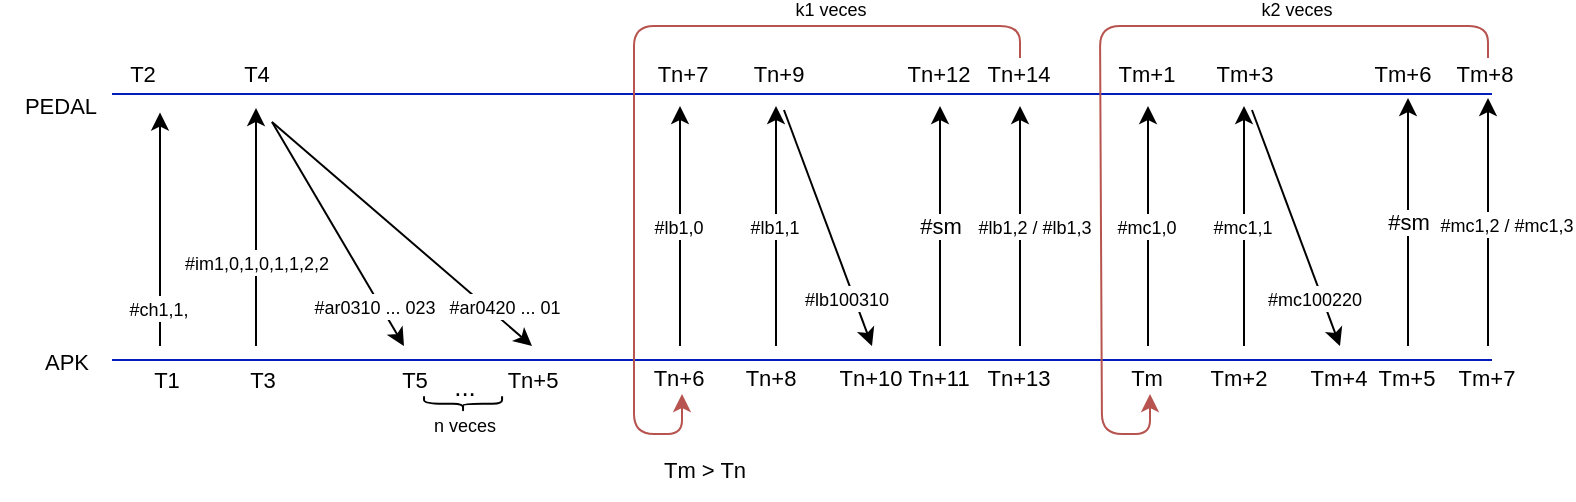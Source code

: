 <mxfile>
    <diagram id="wTpOdN2PF1R05swAv0fY" name="Page-1">
        <mxGraphModel dx="167" dy="121" grid="1" gridSize="4" guides="1" tooltips="1" connect="1" arrows="1" fold="1" page="1" pageScale="1" pageWidth="1100" pageHeight="850" math="0" shadow="0">
            <root>
                <mxCell id="0"/>
                <mxCell id="1" parent="0"/>
                <mxCell id="39" value="PEDAL" style="text;html=1;align=center;verticalAlign=middle;resizable=0;points=[];autosize=1;strokeColor=none;fillColor=none;fontSize=11;rotation=0;container=0;" parent="1" vertex="1">
                    <mxGeometry x="198" y="333.5" width="60" height="28" as="geometry"/>
                </mxCell>
                <mxCell id="36" value="" style="endArrow=none;html=1;fillColor=#0050ef;strokeColor=#001DBC;" parent="1" edge="1">
                    <mxGeometry width="50" height="50" relative="1" as="geometry">
                        <mxPoint x="944" y="475" as="sourcePoint"/>
                        <mxPoint x="254" y="475" as="targetPoint"/>
                    </mxGeometry>
                </mxCell>
                <mxCell id="40" value="T1" style="edgeLabel;html=1;align=center;verticalAlign=middle;resizable=0;points=[];fontSize=11;rotation=0;container=0;" parent="36" vertex="1" connectable="0">
                    <mxGeometry x="0.843" y="1" relative="1" as="geometry">
                        <mxPoint x="-27" y="9" as="offset"/>
                    </mxGeometry>
                </mxCell>
                <mxCell id="106" value="T3" style="edgeLabel;html=1;align=center;verticalAlign=middle;resizable=0;points=[];fontSize=11;rotation=0;container=0;" parent="36" vertex="1" connectable="0">
                    <mxGeometry x="0.843" y="1" relative="1" as="geometry">
                        <mxPoint x="21" y="9" as="offset"/>
                    </mxGeometry>
                </mxCell>
                <mxCell id="158" value="T5" style="edgeLabel;html=1;align=center;verticalAlign=middle;resizable=0;points=[];fontSize=11;rotation=0;container=0;" vertex="1" connectable="0" parent="36">
                    <mxGeometry x="0.843" y="1" relative="1" as="geometry">
                        <mxPoint x="97" y="9" as="offset"/>
                    </mxGeometry>
                </mxCell>
                <mxCell id="159" value="Tn+5" style="edgeLabel;html=1;align=center;verticalAlign=middle;resizable=0;points=[];fontSize=11;rotation=0;container=0;" vertex="1" connectable="0" parent="36">
                    <mxGeometry x="0.843" y="1" relative="1" as="geometry">
                        <mxPoint x="156" y="9" as="offset"/>
                    </mxGeometry>
                </mxCell>
                <mxCell id="197" value="Tn+7" style="edgeLabel;html=1;align=center;verticalAlign=middle;resizable=0;points=[];fontSize=11;rotation=0;container=0;" vertex="1" connectable="0" parent="36">
                    <mxGeometry x="0.843" y="1" relative="1" as="geometry">
                        <mxPoint x="231" y="-144" as="offset"/>
                    </mxGeometry>
                </mxCell>
                <mxCell id="201" value="Tn+9" style="edgeLabel;html=1;align=center;verticalAlign=middle;resizable=0;points=[];fontSize=11;rotation=0;container=0;" vertex="1" connectable="0" parent="36">
                    <mxGeometry x="0.843" y="1" relative="1" as="geometry">
                        <mxPoint x="279" y="-144" as="offset"/>
                    </mxGeometry>
                </mxCell>
                <mxCell id="202" value="Tn+12" style="edgeLabel;html=1;align=center;verticalAlign=middle;resizable=0;points=[];fontSize=11;rotation=0;container=0;" vertex="1" connectable="0" parent="36">
                    <mxGeometry x="0.843" y="1" relative="1" as="geometry">
                        <mxPoint x="359" y="-144" as="offset"/>
                    </mxGeometry>
                </mxCell>
                <mxCell id="203" value="Tn+14" style="edgeLabel;html=1;align=center;verticalAlign=middle;resizable=0;points=[];fontSize=11;rotation=0;container=0;" vertex="1" connectable="0" parent="36">
                    <mxGeometry x="0.843" y="1" relative="1" as="geometry">
                        <mxPoint x="399" y="-144" as="offset"/>
                    </mxGeometry>
                </mxCell>
                <mxCell id="206" value="Tm+1" style="edgeLabel;html=1;align=center;verticalAlign=middle;resizable=0;points=[];fontSize=11;rotation=0;container=0;" vertex="1" connectable="0" parent="36">
                    <mxGeometry x="0.843" y="1" relative="1" as="geometry">
                        <mxPoint x="463" y="-144" as="offset"/>
                    </mxGeometry>
                </mxCell>
                <mxCell id="207" value="Tm+3" style="edgeLabel;html=1;align=center;verticalAlign=middle;resizable=0;points=[];fontSize=11;rotation=0;container=0;" vertex="1" connectable="0" parent="36">
                    <mxGeometry x="0.843" y="1" relative="1" as="geometry">
                        <mxPoint x="512" y="-144" as="offset"/>
                    </mxGeometry>
                </mxCell>
                <mxCell id="208" value="Tm+6" style="edgeLabel;html=1;align=center;verticalAlign=middle;resizable=0;points=[];fontSize=11;rotation=0;container=0;" vertex="1" connectable="0" parent="36">
                    <mxGeometry x="0.843" y="1" relative="1" as="geometry">
                        <mxPoint x="591" y="-144" as="offset"/>
                    </mxGeometry>
                </mxCell>
                <mxCell id="209" value="Tm+8" style="edgeLabel;html=1;align=center;verticalAlign=middle;resizable=0;points=[];fontSize=11;rotation=0;container=0;" vertex="1" connectable="0" parent="36">
                    <mxGeometry x="0.843" y="1" relative="1" as="geometry">
                        <mxPoint x="632" y="-144" as="offset"/>
                    </mxGeometry>
                </mxCell>
                <mxCell id="37" value="" style="endArrow=none;html=1;fillColor=#0050ef;strokeColor=#001DBC;" parent="1" edge="1">
                    <mxGeometry width="50" height="50" relative="1" as="geometry">
                        <mxPoint x="944" y="342" as="sourcePoint"/>
                        <mxPoint x="254" y="342" as="targetPoint"/>
                    </mxGeometry>
                </mxCell>
                <mxCell id="41" value="T2" style="edgeLabel;html=1;align=center;verticalAlign=middle;resizable=0;points=[];fontSize=11;rotation=0;container=0;" parent="37" vertex="1" connectable="0">
                    <mxGeometry x="0.843" y="1" relative="1" as="geometry">
                        <mxPoint x="-39" y="-11" as="offset"/>
                    </mxGeometry>
                </mxCell>
                <mxCell id="38" value="APK" style="text;html=1;align=center;verticalAlign=middle;resizable=0;points=[];autosize=1;strokeColor=none;fillColor=none;fontSize=11;rotation=0;container=0;" parent="1" vertex="1">
                    <mxGeometry x="209" y="461.5" width="44" height="28" as="geometry"/>
                </mxCell>
                <mxCell id="42" value="" style="endArrow=classic;html=1;fontSize=11;" parent="1" edge="1">
                    <mxGeometry width="50" height="50" relative="1" as="geometry">
                        <mxPoint x="278" y="468" as="sourcePoint"/>
                        <mxPoint x="278" y="351.25" as="targetPoint"/>
                    </mxGeometry>
                </mxCell>
                <mxCell id="43" value="&lt;font style=&quot;font-size: 9px;&quot;&gt;#ch1,1,&lt;/font&gt;" style="edgeLabel;html=1;align=center;verticalAlign=middle;resizable=0;points=[];fontSize=11;rotation=0;container=0;" parent="42" vertex="1" connectable="0">
                    <mxGeometry x="-0.264" y="1" relative="1" as="geometry">
                        <mxPoint y="24" as="offset"/>
                    </mxGeometry>
                </mxCell>
                <mxCell id="114" value="" style="endArrow=classic;html=1;fontSize=11;" parent="1" edge="1">
                    <mxGeometry width="50" height="50" relative="1" as="geometry">
                        <mxPoint x="326" y="468" as="sourcePoint"/>
                        <mxPoint x="326" y="349" as="targetPoint"/>
                    </mxGeometry>
                </mxCell>
                <mxCell id="115" value="&lt;font style=&quot;font-size: 9px;&quot;&gt;#im1,0,1,0,1,1,2,2&lt;/font&gt;" style="edgeLabel;html=1;align=center;verticalAlign=middle;resizable=0;points=[];fontSize=11;rotation=0;container=0;" parent="114" vertex="1" connectable="0">
                    <mxGeometry x="-0.264" y="1" relative="1" as="geometry">
                        <mxPoint x="1" y="2" as="offset"/>
                    </mxGeometry>
                </mxCell>
                <mxCell id="118" value="" style="endArrow=classic;html=1;fontSize=11;" parent="1" edge="1">
                    <mxGeometry width="50" height="50" relative="1" as="geometry">
                        <mxPoint x="334" y="356" as="sourcePoint"/>
                        <mxPoint x="400" y="468" as="targetPoint"/>
                    </mxGeometry>
                </mxCell>
                <mxCell id="119" value="&lt;font style=&quot;font-size: 9px;&quot;&gt;#ar0310 ... 023&lt;/font&gt;" style="edgeLabel;html=1;align=center;verticalAlign=middle;resizable=0;points=[];fontSize=11;rotation=0;container=0;" parent="118" vertex="1" connectable="0">
                    <mxGeometry x="-0.264" y="1" relative="1" as="geometry">
                        <mxPoint x="26" y="51" as="offset"/>
                    </mxGeometry>
                </mxCell>
                <mxCell id="121" value="" style="endArrow=classic;html=1;fontSize=11;" parent="1" edge="1">
                    <mxGeometry width="50" height="50" relative="1" as="geometry">
                        <mxPoint x="334" y="356" as="sourcePoint"/>
                        <mxPoint x="464" y="468" as="targetPoint"/>
                    </mxGeometry>
                </mxCell>
                <mxCell id="122" value="&lt;font style=&quot;font-size: 9px;&quot;&gt;#ar0420 ... 01&lt;/font&gt;" style="edgeLabel;html=1;align=center;verticalAlign=middle;resizable=0;points=[];fontSize=11;rotation=0;container=0;" parent="121" vertex="1" connectable="0">
                    <mxGeometry x="-0.264" y="1" relative="1" as="geometry">
                        <mxPoint x="67" y="51" as="offset"/>
                    </mxGeometry>
                </mxCell>
                <mxCell id="124" value="&lt;font style=&quot;font-size: 13px;&quot;&gt;...&lt;/font&gt;" style="text;html=1;align=center;verticalAlign=middle;resizable=0;points=[];autosize=1;strokeColor=none;fillColor=none;fontSize=9;" parent="1" vertex="1">
                    <mxGeometry x="413.53" y="472" width="32" height="32" as="geometry"/>
                </mxCell>
                <mxCell id="125" value="" style="endArrow=classic;html=1;fontSize=11;" parent="1" edge="1">
                    <mxGeometry width="50" height="50" relative="1" as="geometry">
                        <mxPoint x="538" y="468" as="sourcePoint"/>
                        <mxPoint x="538" y="348" as="targetPoint"/>
                    </mxGeometry>
                </mxCell>
                <mxCell id="127" value="&lt;font style=&quot;font-size: 9px;&quot;&gt;#lb1,0&lt;/font&gt;" style="edgeLabel;html=1;align=center;verticalAlign=middle;resizable=0;points=[];fontSize=11;rotation=0;container=0;" parent="1" vertex="1" connectable="0">
                    <mxGeometry x="550.002" y="411.999" as="geometry">
                        <mxPoint x="-13" y="-4" as="offset"/>
                    </mxGeometry>
                </mxCell>
                <mxCell id="128" value="Tn+6" style="edgeLabel;html=1;align=center;verticalAlign=middle;resizable=0;points=[];fontSize=11;rotation=0;container=0;" parent="1" vertex="1" connectable="0">
                    <mxGeometry x="509.999" y="490.5" as="geometry">
                        <mxPoint x="27" y="-7" as="offset"/>
                    </mxGeometry>
                </mxCell>
                <mxCell id="130" value="" style="endArrow=classic;html=1;fontSize=11;" parent="1" edge="1">
                    <mxGeometry width="50" height="50" relative="1" as="geometry">
                        <mxPoint x="586" y="468" as="sourcePoint"/>
                        <mxPoint x="586" y="348" as="targetPoint"/>
                    </mxGeometry>
                </mxCell>
                <mxCell id="131" value="Tn+8" style="edgeLabel;html=1;align=center;verticalAlign=middle;resizable=0;points=[];fontSize=11;rotation=0;container=0;" parent="1" vertex="1" connectable="0">
                    <mxGeometry x="555.999" y="490.5" as="geometry">
                        <mxPoint x="27" y="-7" as="offset"/>
                    </mxGeometry>
                </mxCell>
                <mxCell id="132" value="&lt;font style=&quot;font-size: 9px;&quot;&gt;#lb1,1&lt;/font&gt;" style="edgeLabel;html=1;align=center;verticalAlign=middle;resizable=0;points=[];fontSize=11;rotation=0;container=0;" parent="1" vertex="1" connectable="0">
                    <mxGeometry x="598.002" y="411.999" as="geometry">
                        <mxPoint x="-13" y="-4" as="offset"/>
                    </mxGeometry>
                </mxCell>
                <mxCell id="135" value="" style="endArrow=classic;html=1;fontSize=11;" parent="1" edge="1">
                    <mxGeometry width="50" height="50" relative="1" as="geometry">
                        <mxPoint x="590" y="350" as="sourcePoint"/>
                        <mxPoint x="634" y="468" as="targetPoint"/>
                    </mxGeometry>
                </mxCell>
                <mxCell id="136" value="Tn+10" style="edgeLabel;html=1;align=center;verticalAlign=middle;resizable=0;points=[];fontSize=11;rotation=0;container=0;" parent="1" vertex="1" connectable="0">
                    <mxGeometry x="605.999" y="490.5" as="geometry">
                        <mxPoint x="27" y="-7" as="offset"/>
                    </mxGeometry>
                </mxCell>
                <mxCell id="137" value="&lt;font style=&quot;font-size: 9px;&quot;&gt;#lb100310&lt;/font&gt;" style="edgeLabel;html=1;align=center;verticalAlign=middle;resizable=0;points=[];fontSize=11;rotation=0;container=0;" parent="1" vertex="1" connectable="0">
                    <mxGeometry x="634.002" y="447.999" as="geometry">
                        <mxPoint x="-13" y="-4" as="offset"/>
                    </mxGeometry>
                </mxCell>
                <mxCell id="138" value="" style="endArrow=classic;html=1;fontSize=11;" parent="1" edge="1">
                    <mxGeometry width="50" height="50" relative="1" as="geometry">
                        <mxPoint x="708" y="468" as="sourcePoint"/>
                        <mxPoint x="708" y="348" as="targetPoint"/>
                    </mxGeometry>
                </mxCell>
                <mxCell id="139" value="&lt;font style=&quot;font-size: 9px;&quot;&gt;#lb1,2 /&amp;nbsp;&lt;/font&gt;&lt;span style=&quot;font-size: 9px;&quot;&gt;#lb1,3&lt;/span&gt;" style="edgeLabel;html=1;align=center;verticalAlign=middle;resizable=0;points=[];fontSize=11;rotation=0;container=0;" parent="1" vertex="1" connectable="0">
                    <mxGeometry x="728.002" y="411.999" as="geometry">
                        <mxPoint x="-13" y="-4" as="offset"/>
                    </mxGeometry>
                </mxCell>
                <mxCell id="140" value="Tn+13" style="edgeLabel;html=1;align=center;verticalAlign=middle;resizable=0;points=[];fontSize=11;rotation=0;container=0;" parent="1" vertex="1" connectable="0">
                    <mxGeometry x="675.999" y="483" as="geometry">
                        <mxPoint x="31" y="1" as="offset"/>
                    </mxGeometry>
                </mxCell>
                <mxCell id="145" value="" style="endArrow=classic;html=1;fontSize=6;fillColor=#f8cecc;strokeColor=#b85450;gradientColor=#ea6b66;" parent="1" edge="1">
                    <mxGeometry width="50" height="50" relative="1" as="geometry">
                        <mxPoint x="708" y="324" as="sourcePoint"/>
                        <mxPoint x="539" y="492" as="targetPoint"/>
                        <Array as="points">
                            <mxPoint x="708" y="308"/>
                            <mxPoint x="515" y="308"/>
                            <mxPoint x="515" y="512"/>
                            <mxPoint x="539" y="512"/>
                        </Array>
                    </mxGeometry>
                </mxCell>
                <mxCell id="147" value="k1 veces" style="edgeLabel;html=1;align=center;verticalAlign=middle;resizable=0;points=[];fontSize=9;" parent="145" vertex="1" connectable="0">
                    <mxGeometry x="-0.625" y="-1" relative="1" as="geometry">
                        <mxPoint x="-26" y="-7" as="offset"/>
                    </mxGeometry>
                </mxCell>
                <mxCell id="148" value="#sm" style="endArrow=classic;html=1;fontSize=11;" parent="1" edge="1">
                    <mxGeometry width="50" height="50" relative="1" as="geometry">
                        <mxPoint x="668" y="468" as="sourcePoint"/>
                        <mxPoint x="668" y="348" as="targetPoint"/>
                    </mxGeometry>
                </mxCell>
                <mxCell id="149" value="Tn+11" style="edgeLabel;html=1;align=center;verticalAlign=middle;resizable=0;points=[];fontSize=11;rotation=0;container=0;" parent="1" vertex="1" connectable="0">
                    <mxGeometry x="639.999" y="490.5" as="geometry">
                        <mxPoint x="27" y="-7" as="offset"/>
                    </mxGeometry>
                </mxCell>
                <mxCell id="151" value="T4" style="edgeLabel;html=1;align=center;verticalAlign=middle;resizable=0;points=[];fontSize=11;rotation=0;container=0;" vertex="1" connectable="0" parent="1">
                    <mxGeometry x="326.005" y="331.504" as="geometry"/>
                </mxCell>
                <mxCell id="160" value="" style="shape=curlyBracket;whiteSpace=wrap;html=1;rounded=1;labelPosition=left;verticalLabelPosition=middle;align=right;verticalAlign=middle;fontSize=9;rotation=-90;" vertex="1" parent="1">
                    <mxGeometry x="425.74" y="477.41" width="7.57" height="39.02" as="geometry"/>
                </mxCell>
                <mxCell id="161" value="n veces" style="text;html=1;align=center;verticalAlign=middle;resizable=0;points=[];autosize=1;strokeColor=none;fillColor=none;fontSize=9;" vertex="1" parent="1">
                    <mxGeometry x="403.53" y="496" width="52" height="24" as="geometry"/>
                </mxCell>
                <mxCell id="181" value="" style="endArrow=classic;html=1;fontSize=11;" edge="1" parent="1">
                    <mxGeometry width="50" height="50" relative="1" as="geometry">
                        <mxPoint x="772" y="468" as="sourcePoint"/>
                        <mxPoint x="772" y="348" as="targetPoint"/>
                    </mxGeometry>
                </mxCell>
                <mxCell id="182" value="&lt;font style=&quot;font-size: 9px;&quot;&gt;#mc1,0&lt;/font&gt;" style="edgeLabel;html=1;align=center;verticalAlign=middle;resizable=0;points=[];fontSize=11;rotation=0;container=0;" vertex="1" connectable="0" parent="1">
                    <mxGeometry x="784.002" y="411.999" as="geometry">
                        <mxPoint x="-13" y="-4" as="offset"/>
                    </mxGeometry>
                </mxCell>
                <mxCell id="183" value="Tm" style="edgeLabel;html=1;align=center;verticalAlign=middle;resizable=0;points=[];fontSize=11;rotation=0;container=0;" vertex="1" connectable="0" parent="1">
                    <mxGeometry x="743.999" y="490.5" as="geometry">
                        <mxPoint x="27" y="-7" as="offset"/>
                    </mxGeometry>
                </mxCell>
                <mxCell id="184" value="" style="endArrow=classic;html=1;fontSize=11;" edge="1" parent="1">
                    <mxGeometry width="50" height="50" relative="1" as="geometry">
                        <mxPoint x="820" y="468" as="sourcePoint"/>
                        <mxPoint x="820" y="348" as="targetPoint"/>
                    </mxGeometry>
                </mxCell>
                <mxCell id="185" value="Tm+2" style="edgeLabel;html=1;align=center;verticalAlign=middle;resizable=0;points=[];fontSize=11;rotation=0;container=0;" vertex="1" connectable="0" parent="1">
                    <mxGeometry x="789.999" y="490.5" as="geometry">
                        <mxPoint x="27" y="-7" as="offset"/>
                    </mxGeometry>
                </mxCell>
                <mxCell id="186" value="&lt;font style=&quot;font-size: 9px;&quot;&gt;#mc1,1&lt;/font&gt;" style="edgeLabel;html=1;align=center;verticalAlign=middle;resizable=0;points=[];fontSize=11;rotation=0;container=0;" vertex="1" connectable="0" parent="1">
                    <mxGeometry x="832.002" y="411.999" as="geometry">
                        <mxPoint x="-13" y="-4" as="offset"/>
                    </mxGeometry>
                </mxCell>
                <mxCell id="187" value="" style="endArrow=classic;html=1;fontSize=11;" edge="1" parent="1">
                    <mxGeometry width="50" height="50" relative="1" as="geometry">
                        <mxPoint x="824" y="350" as="sourcePoint"/>
                        <mxPoint x="868" y="468" as="targetPoint"/>
                    </mxGeometry>
                </mxCell>
                <mxCell id="188" value="Tm+4" style="edgeLabel;html=1;align=center;verticalAlign=middle;resizable=0;points=[];fontSize=11;rotation=0;container=0;" vertex="1" connectable="0" parent="1">
                    <mxGeometry x="839.999" y="490.5" as="geometry">
                        <mxPoint x="27" y="-7" as="offset"/>
                    </mxGeometry>
                </mxCell>
                <mxCell id="189" value="&lt;font style=&quot;font-size: 9px;&quot;&gt;#mc100220&lt;/font&gt;" style="edgeLabel;html=1;align=center;verticalAlign=middle;resizable=0;points=[];fontSize=11;rotation=0;container=0;" vertex="1" connectable="0" parent="1">
                    <mxGeometry x="868.002" y="447.999" as="geometry">
                        <mxPoint x="-13" y="-4" as="offset"/>
                    </mxGeometry>
                </mxCell>
                <mxCell id="190" value="" style="endArrow=classic;html=1;fontSize=11;" edge="1" parent="1">
                    <mxGeometry width="50" height="50" relative="1" as="geometry">
                        <mxPoint x="942" y="468" as="sourcePoint"/>
                        <mxPoint x="942" y="344" as="targetPoint"/>
                    </mxGeometry>
                </mxCell>
                <mxCell id="191" value="&lt;font style=&quot;font-size: 9px;&quot;&gt;#mc1,2 /&amp;nbsp;&lt;/font&gt;&lt;span style=&quot;font-size: 9px;&quot;&gt;#mc1,3&lt;/span&gt;" style="edgeLabel;html=1;align=center;verticalAlign=middle;resizable=0;points=[];fontSize=11;rotation=0;container=0;" vertex="1" connectable="0" parent="1">
                    <mxGeometry x="964.002" y="410.999" as="geometry">
                        <mxPoint x="-13" y="-4" as="offset"/>
                    </mxGeometry>
                </mxCell>
                <mxCell id="192" value="Tm+7" style="edgeLabel;html=1;align=center;verticalAlign=middle;resizable=0;points=[];fontSize=11;rotation=0;container=0;" vertex="1" connectable="0" parent="1">
                    <mxGeometry x="913.999" y="490.5" as="geometry">
                        <mxPoint x="27" y="-7" as="offset"/>
                    </mxGeometry>
                </mxCell>
                <mxCell id="193" value="" style="endArrow=classic;html=1;fontSize=6;fillColor=#f8cecc;strokeColor=#b85450;gradientColor=#ea6b66;" edge="1" parent="1">
                    <mxGeometry width="50" height="50" relative="1" as="geometry">
                        <mxPoint x="942" y="324" as="sourcePoint"/>
                        <mxPoint x="773" y="492" as="targetPoint"/>
                        <Array as="points">
                            <mxPoint x="942" y="308"/>
                            <mxPoint x="748" y="308"/>
                            <mxPoint x="749" y="512"/>
                            <mxPoint x="773" y="512"/>
                        </Array>
                    </mxGeometry>
                </mxCell>
                <mxCell id="194" value="k2 veces" style="edgeLabel;html=1;align=center;verticalAlign=middle;resizable=0;points=[];fontSize=9;" vertex="1" connectable="0" parent="193">
                    <mxGeometry x="-0.625" y="-1" relative="1" as="geometry">
                        <mxPoint x="-26" y="-7" as="offset"/>
                    </mxGeometry>
                </mxCell>
                <mxCell id="195" value="#sm" style="endArrow=classic;html=1;fontSize=11;" edge="1" parent="1">
                    <mxGeometry width="50" height="50" relative="1" as="geometry">
                        <mxPoint x="902" y="468" as="sourcePoint"/>
                        <mxPoint x="902" y="344" as="targetPoint"/>
                    </mxGeometry>
                </mxCell>
                <mxCell id="196" value="Tm+5" style="edgeLabel;html=1;align=center;verticalAlign=middle;resizable=0;points=[];fontSize=11;rotation=0;container=0;" vertex="1" connectable="0" parent="1">
                    <mxGeometry x="873.999" y="490.5" as="geometry">
                        <mxPoint x="27" y="-7" as="offset"/>
                    </mxGeometry>
                </mxCell>
                <mxCell id="204" value="&lt;font style=&quot;font-size: 11px;&quot;&gt;Tm &amp;gt; Tn&lt;/font&gt;" style="text;html=1;align=center;verticalAlign=middle;resizable=0;points=[];autosize=1;strokeColor=none;fillColor=none;fontSize=9;" vertex="1" parent="1">
                    <mxGeometry x="518" y="516.43" width="64" height="28" as="geometry"/>
                </mxCell>
            </root>
        </mxGraphModel>
    </diagram>
</mxfile>